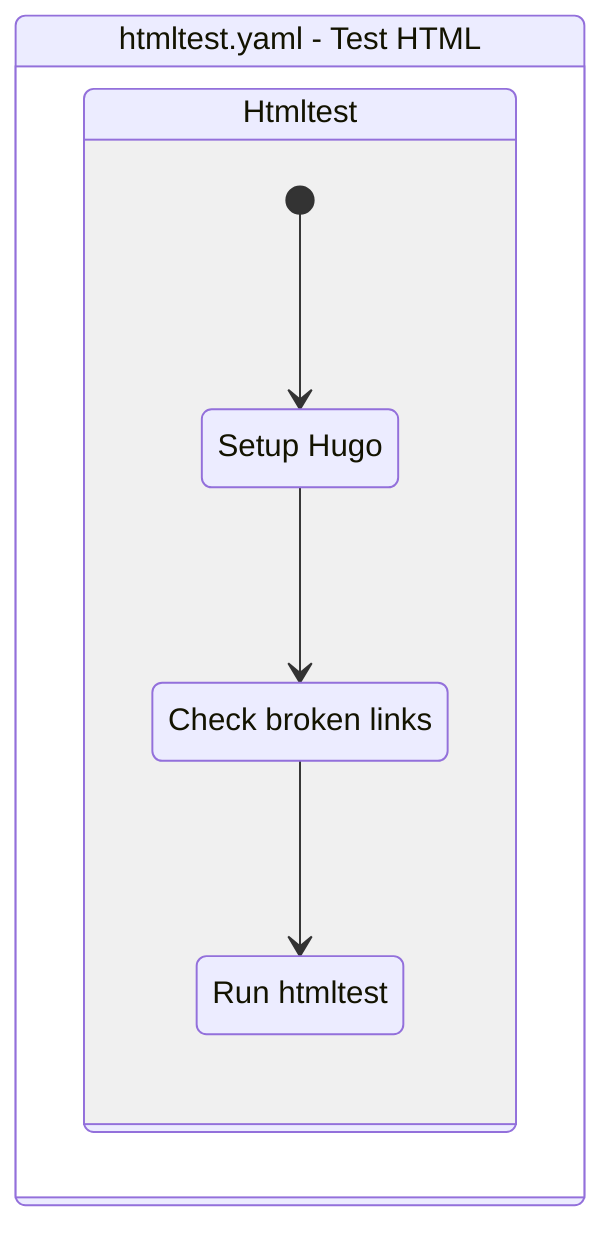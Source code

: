 stateDiagram-v2
    workflow : htmltest.yaml - Test HTML
    state workflow {
        htmltest: Htmltest
        state htmltest {
            [*] --> step0htmltest
            step0htmltest : Setup Hugo
            step0htmltest --> step2htmltest
            step2htmltest : Check broken links
            step2htmltest --> step3htmltest
            step3htmltest : Run htmltest
        }
    }